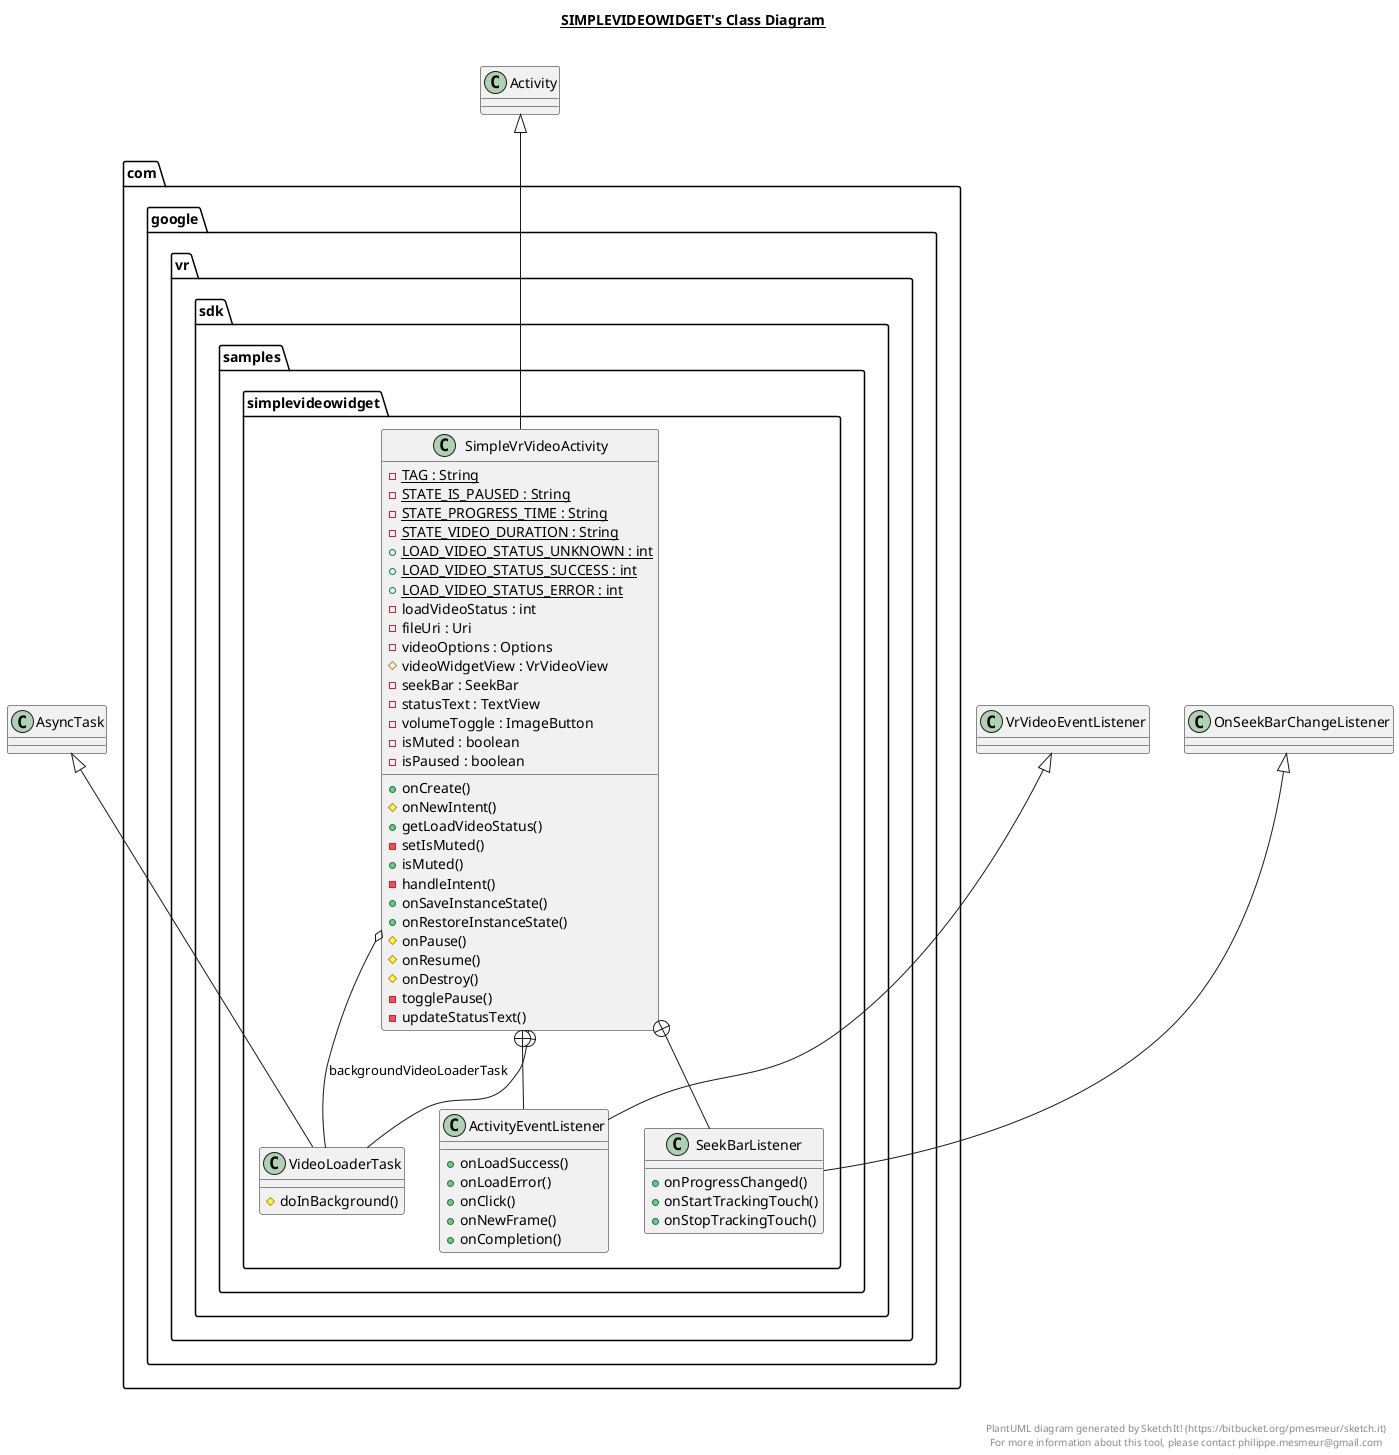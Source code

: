 @startuml

title __SIMPLEVIDEOWIDGET's Class Diagram__\n

  package com.google.vr.sdk.samples.simplevideowidget {
    class SimpleVrVideoActivity {
        {static} - TAG : String
        {static} - STATE_IS_PAUSED : String
        {static} - STATE_PROGRESS_TIME : String
        {static} - STATE_VIDEO_DURATION : String
        {static} + LOAD_VIDEO_STATUS_UNKNOWN : int
        {static} + LOAD_VIDEO_STATUS_SUCCESS : int
        {static} + LOAD_VIDEO_STATUS_ERROR : int
        - loadVideoStatus : int
        - fileUri : Uri
        - videoOptions : Options
        # videoWidgetView : VrVideoView
        - seekBar : SeekBar
        - statusText : TextView
        - volumeToggle : ImageButton
        - isMuted : boolean
        - isPaused : boolean
        + onCreate()
        # onNewIntent()
        + getLoadVideoStatus()
        - setIsMuted()
        + isMuted()
        - handleIntent()
        + onSaveInstanceState()
        + onRestoreInstanceState()
        # onPause()
        # onResume()
        # onDestroy()
        - togglePause()
        - updateStatusText()
    }
  }
  

  package com.google.vr.sdk.samples.simplevideowidget {
    class SeekBarListener {
        + onProgressChanged()
        + onStartTrackingTouch()
        + onStopTrackingTouch()
    }
  }
  

  package com.google.vr.sdk.samples.simplevideowidget {
    class ActivityEventListener {
        + onLoadSuccess()
        + onLoadError()
        + onClick()
        + onNewFrame()
        + onCompletion()
    }
  }
  

  package com.google.vr.sdk.samples.simplevideowidget {
    class VideoLoaderTask {
        # doInBackground()
    }
  }
  

  SimpleVrVideoActivity -up-|> Activity
  SimpleVrVideoActivity o-- VideoLoaderTask : backgroundVideoLoaderTask
  SimpleVrVideoActivity +-down- SeekBarListener
  SimpleVrVideoActivity +-down- ActivityEventListener
  SimpleVrVideoActivity +-down- VideoLoaderTask
  SeekBarListener -up-|> OnSeekBarChangeListener
  ActivityEventListener -up-|> VrVideoEventListener
  VideoLoaderTask -up-|> AsyncTask


right footer


PlantUML diagram generated by SketchIt! (https://bitbucket.org/pmesmeur/sketch.it)
For more information about this tool, please contact philippe.mesmeur@gmail.com
endfooter

@enduml
